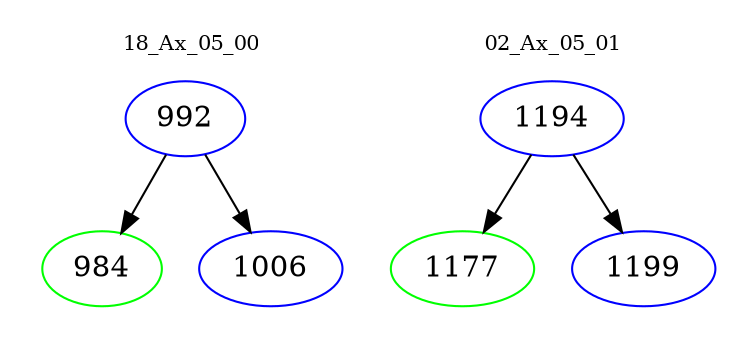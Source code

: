digraph{
subgraph cluster_0 {
color = white
label = "18_Ax_05_00";
fontsize=10;
T0_992 [label="992", color="blue"]
T0_992 -> T0_984 [color="black"]
T0_984 [label="984", color="green"]
T0_992 -> T0_1006 [color="black"]
T0_1006 [label="1006", color="blue"]
}
subgraph cluster_1 {
color = white
label = "02_Ax_05_01";
fontsize=10;
T1_1194 [label="1194", color="blue"]
T1_1194 -> T1_1177 [color="black"]
T1_1177 [label="1177", color="green"]
T1_1194 -> T1_1199 [color="black"]
T1_1199 [label="1199", color="blue"]
}
}
